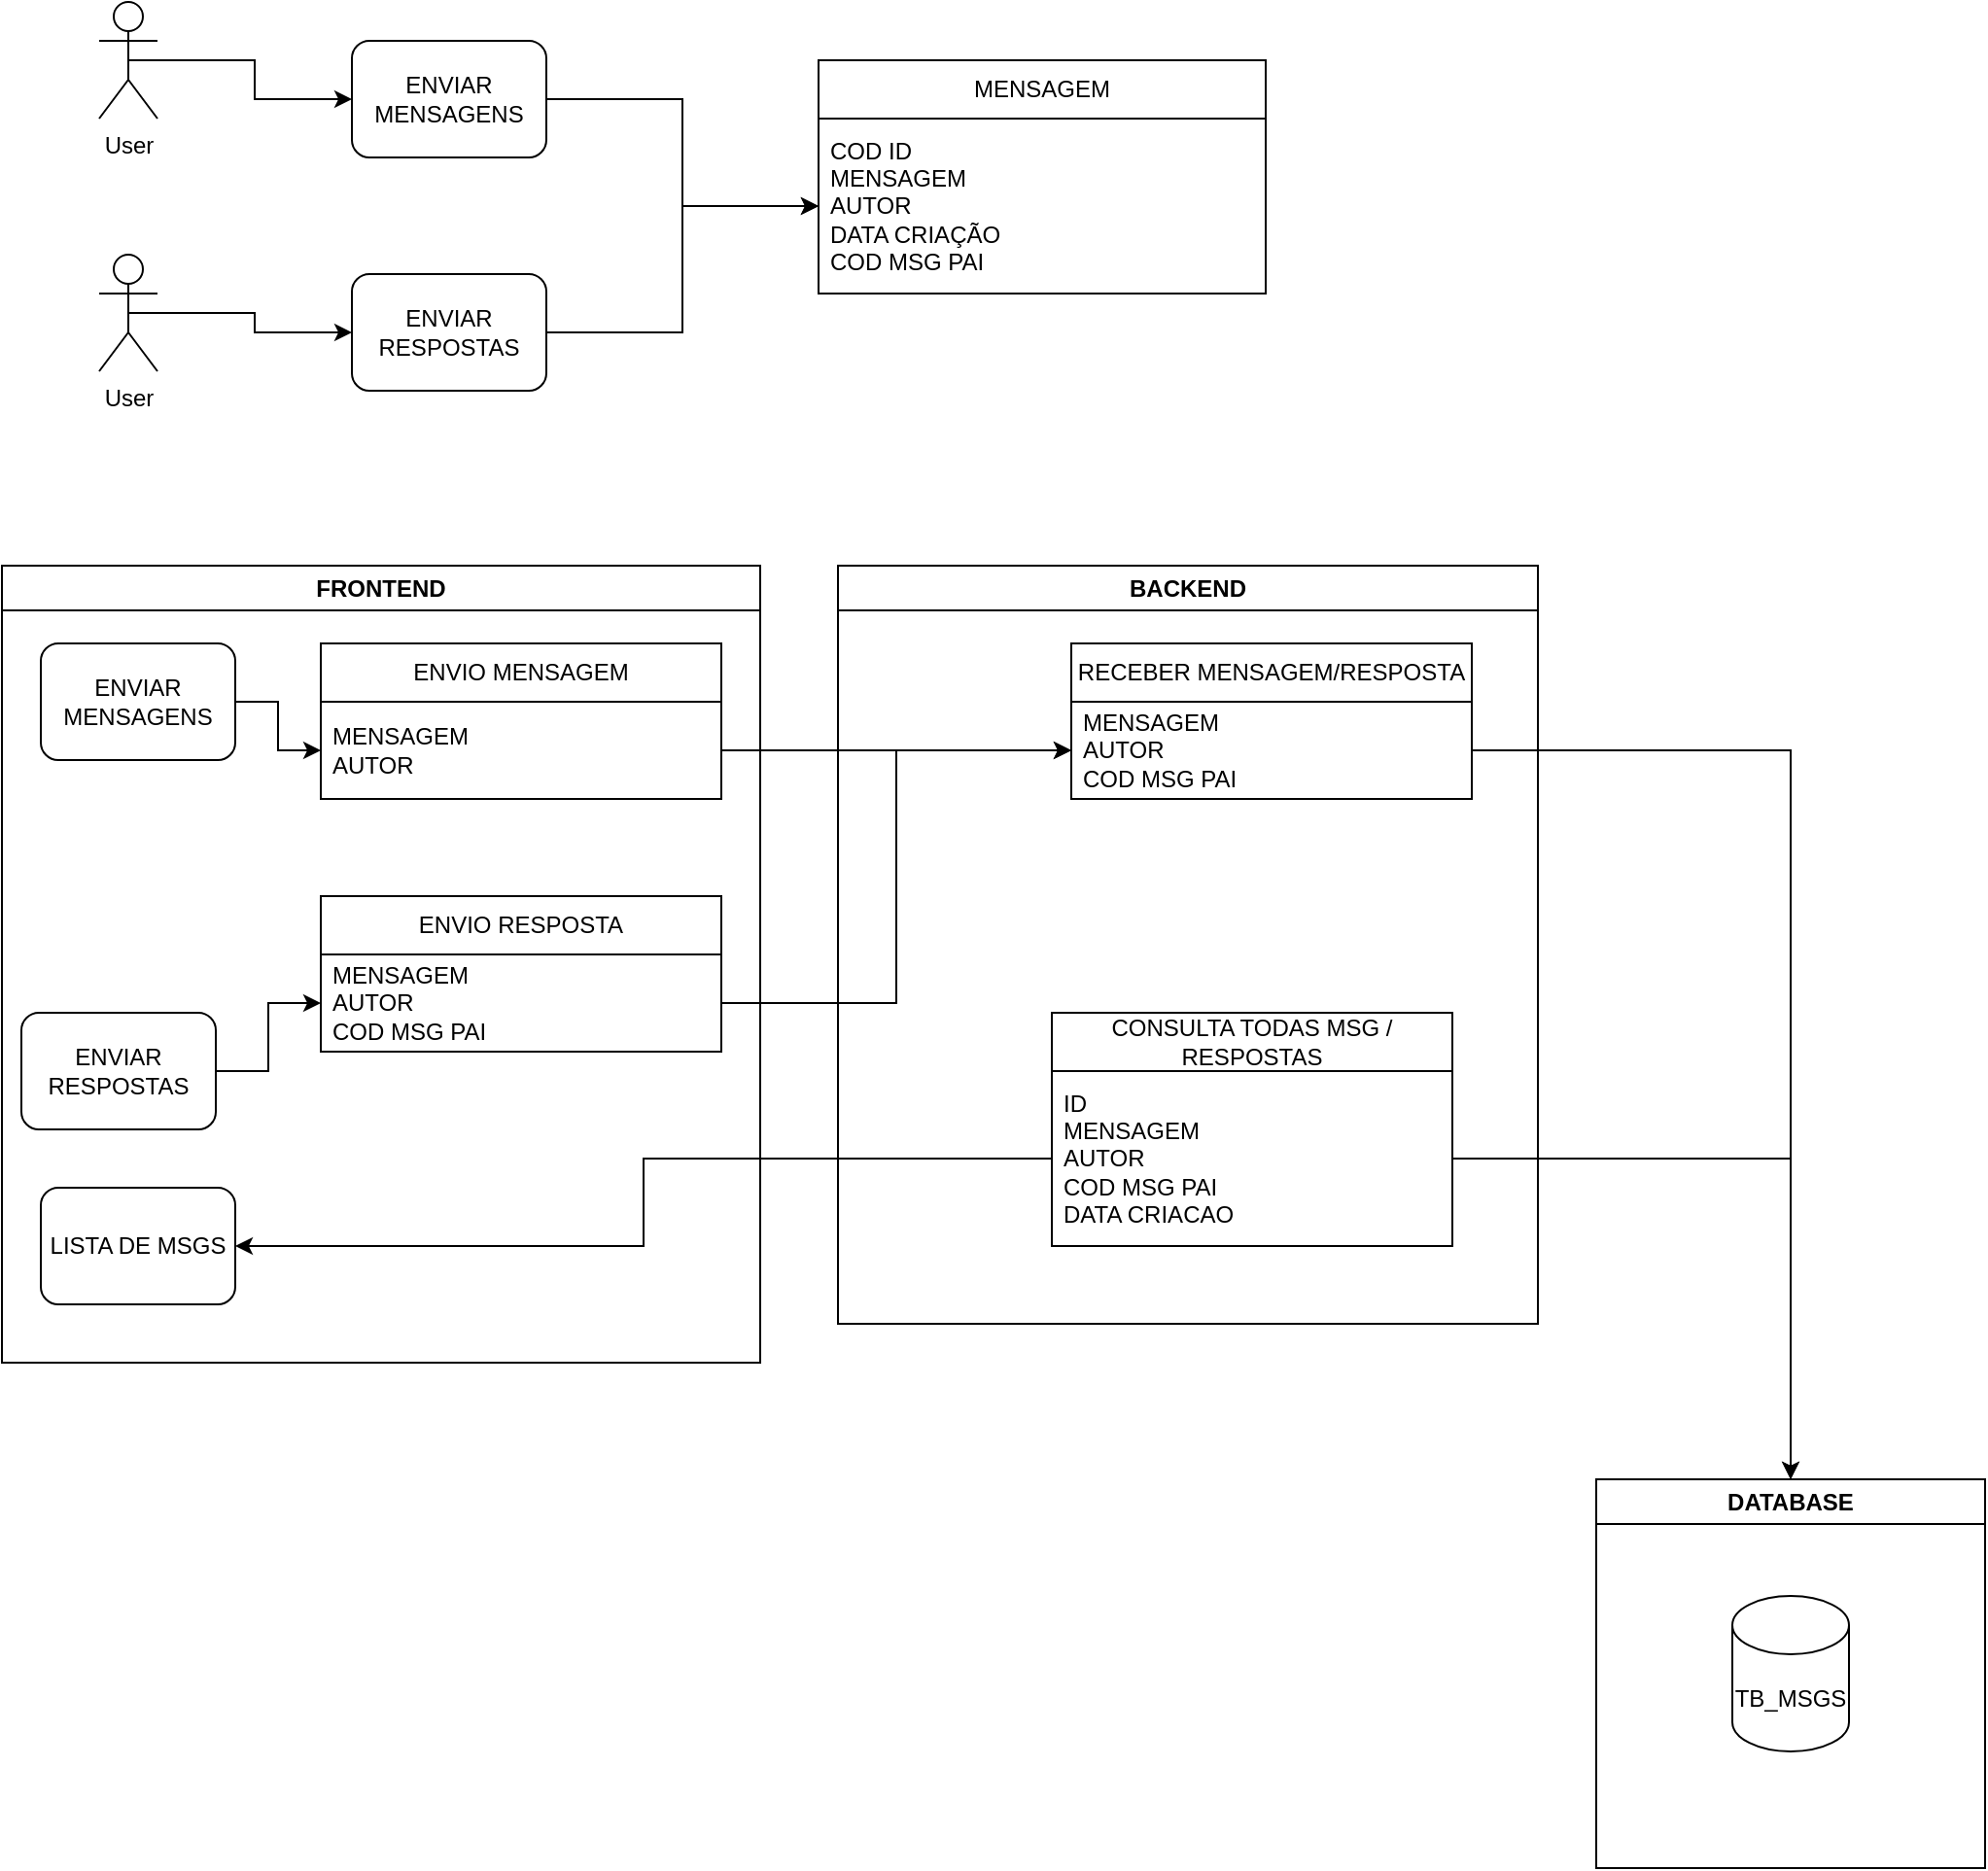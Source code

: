 <mxfile version="21.6.5" type="device">
  <diagram name="Página-1" id="3Lz5gJvFDrXr6PqPEp0e">
    <mxGraphModel dx="1659" dy="658" grid="1" gridSize="10" guides="1" tooltips="1" connect="1" arrows="1" fold="1" page="1" pageScale="1" pageWidth="827" pageHeight="1169" math="0" shadow="0">
      <root>
        <mxCell id="0" />
        <mxCell id="1" parent="0" />
        <mxCell id="-hvYWN7xrkJDmhxof469-4" style="edgeStyle=orthogonalEdgeStyle;rounded=0;orthogonalLoop=1;jettySize=auto;html=1;exitX=0.5;exitY=0.5;exitDx=0;exitDy=0;exitPerimeter=0;entryX=0;entryY=0.5;entryDx=0;entryDy=0;" edge="1" parent="1" source="-hvYWN7xrkJDmhxof469-1" target="-hvYWN7xrkJDmhxof469-2">
          <mxGeometry relative="1" as="geometry" />
        </mxCell>
        <mxCell id="-hvYWN7xrkJDmhxof469-1" value="User&lt;br&gt;" style="shape=umlActor;verticalLabelPosition=bottom;verticalAlign=top;html=1;outlineConnect=0;" vertex="1" parent="1">
          <mxGeometry x="70" y="40" width="30" height="60" as="geometry" />
        </mxCell>
        <mxCell id="-hvYWN7xrkJDmhxof469-9" style="edgeStyle=orthogonalEdgeStyle;rounded=0;orthogonalLoop=1;jettySize=auto;html=1;exitX=1;exitY=0.5;exitDx=0;exitDy=0;entryX=0;entryY=0.5;entryDx=0;entryDy=0;" edge="1" parent="1" source="-hvYWN7xrkJDmhxof469-2" target="-hvYWN7xrkJDmhxof469-6">
          <mxGeometry relative="1" as="geometry" />
        </mxCell>
        <mxCell id="-hvYWN7xrkJDmhxof469-2" value="ENVIAR MENSAGENS" style="rounded=1;whiteSpace=wrap;html=1;" vertex="1" parent="1">
          <mxGeometry x="200" y="60" width="100" height="60" as="geometry" />
        </mxCell>
        <mxCell id="-hvYWN7xrkJDmhxof469-5" value="MENSAGEM" style="swimlane;fontStyle=0;childLayout=stackLayout;horizontal=1;startSize=30;horizontalStack=0;resizeParent=1;resizeParentMax=0;resizeLast=0;collapsible=1;marginBottom=0;whiteSpace=wrap;html=1;" vertex="1" parent="1">
          <mxGeometry x="440" y="70" width="230" height="120" as="geometry" />
        </mxCell>
        <mxCell id="-hvYWN7xrkJDmhxof469-6" value="COD ID&lt;br&gt;MENSAGEM&lt;br&gt;AUTOR&lt;br&gt;DATA CRIAÇÃO&lt;br&gt;COD MSG PAI" style="text;strokeColor=none;fillColor=none;align=left;verticalAlign=middle;spacingLeft=4;spacingRight=4;overflow=hidden;points=[[0,0.5],[1,0.5]];portConstraint=eastwest;rotatable=0;whiteSpace=wrap;html=1;" vertex="1" parent="-hvYWN7xrkJDmhxof469-5">
          <mxGeometry y="30" width="230" height="90" as="geometry" />
        </mxCell>
        <mxCell id="-hvYWN7xrkJDmhxof469-12" style="edgeStyle=orthogonalEdgeStyle;rounded=0;orthogonalLoop=1;jettySize=auto;html=1;exitX=0.5;exitY=0.5;exitDx=0;exitDy=0;exitPerimeter=0;entryX=0;entryY=0.5;entryDx=0;entryDy=0;" edge="1" parent="1" source="-hvYWN7xrkJDmhxof469-10" target="-hvYWN7xrkJDmhxof469-11">
          <mxGeometry relative="1" as="geometry" />
        </mxCell>
        <mxCell id="-hvYWN7xrkJDmhxof469-10" value="User&lt;br&gt;" style="shape=umlActor;verticalLabelPosition=bottom;verticalAlign=top;html=1;outlineConnect=0;" vertex="1" parent="1">
          <mxGeometry x="70" y="170" width="30" height="60" as="geometry" />
        </mxCell>
        <mxCell id="-hvYWN7xrkJDmhxof469-15" style="edgeStyle=orthogonalEdgeStyle;rounded=0;orthogonalLoop=1;jettySize=auto;html=1;exitX=1;exitY=0.5;exitDx=0;exitDy=0;entryX=0;entryY=0.5;entryDx=0;entryDy=0;" edge="1" parent="1" source="-hvYWN7xrkJDmhxof469-11" target="-hvYWN7xrkJDmhxof469-6">
          <mxGeometry relative="1" as="geometry" />
        </mxCell>
        <mxCell id="-hvYWN7xrkJDmhxof469-11" value="ENVIAR RESPOSTAS" style="rounded=1;whiteSpace=wrap;html=1;" vertex="1" parent="1">
          <mxGeometry x="200" y="180" width="100" height="60" as="geometry" />
        </mxCell>
        <mxCell id="-hvYWN7xrkJDmhxof469-16" value="FRONTEND" style="swimlane;whiteSpace=wrap;html=1;" vertex="1" parent="1">
          <mxGeometry x="20" y="330" width="390" height="410" as="geometry" />
        </mxCell>
        <mxCell id="-hvYWN7xrkJDmhxof469-26" style="edgeStyle=orthogonalEdgeStyle;rounded=0;orthogonalLoop=1;jettySize=auto;html=1;exitX=1;exitY=0.5;exitDx=0;exitDy=0;entryX=0;entryY=0.5;entryDx=0;entryDy=0;" edge="1" parent="-hvYWN7xrkJDmhxof469-16" source="-hvYWN7xrkJDmhxof469-19" target="-hvYWN7xrkJDmhxof469-22">
          <mxGeometry relative="1" as="geometry" />
        </mxCell>
        <mxCell id="-hvYWN7xrkJDmhxof469-19" value="ENVIAR MENSAGENS" style="rounded=1;whiteSpace=wrap;html=1;" vertex="1" parent="-hvYWN7xrkJDmhxof469-16">
          <mxGeometry x="20" y="40" width="100" height="60" as="geometry" />
        </mxCell>
        <mxCell id="-hvYWN7xrkJDmhxof469-25" style="edgeStyle=orthogonalEdgeStyle;rounded=0;orthogonalLoop=1;jettySize=auto;html=1;exitX=1;exitY=0.5;exitDx=0;exitDy=0;entryX=0;entryY=0.5;entryDx=0;entryDy=0;" edge="1" parent="-hvYWN7xrkJDmhxof469-16" source="-hvYWN7xrkJDmhxof469-20" target="-hvYWN7xrkJDmhxof469-24">
          <mxGeometry relative="1" as="geometry" />
        </mxCell>
        <mxCell id="-hvYWN7xrkJDmhxof469-20" value="ENVIAR RESPOSTAS" style="rounded=1;whiteSpace=wrap;html=1;" vertex="1" parent="-hvYWN7xrkJDmhxof469-16">
          <mxGeometry x="10" y="230" width="100" height="60" as="geometry" />
        </mxCell>
        <mxCell id="-hvYWN7xrkJDmhxof469-21" value="ENVIO MENSAGEM" style="swimlane;fontStyle=0;childLayout=stackLayout;horizontal=1;startSize=30;horizontalStack=0;resizeParent=1;resizeParentMax=0;resizeLast=0;collapsible=1;marginBottom=0;whiteSpace=wrap;html=1;" vertex="1" parent="-hvYWN7xrkJDmhxof469-16">
          <mxGeometry x="164" y="40" width="206" height="80" as="geometry" />
        </mxCell>
        <mxCell id="-hvYWN7xrkJDmhxof469-22" value="MENSAGEM&lt;br&gt;AUTOR" style="text;strokeColor=none;fillColor=none;align=left;verticalAlign=middle;spacingLeft=4;spacingRight=4;overflow=hidden;points=[[0,0.5],[1,0.5]];portConstraint=eastwest;rotatable=0;whiteSpace=wrap;html=1;" vertex="1" parent="-hvYWN7xrkJDmhxof469-21">
          <mxGeometry y="30" width="206" height="50" as="geometry" />
        </mxCell>
        <mxCell id="-hvYWN7xrkJDmhxof469-23" value="ENVIO RESPOSTA" style="swimlane;fontStyle=0;childLayout=stackLayout;horizontal=1;startSize=30;horizontalStack=0;resizeParent=1;resizeParentMax=0;resizeLast=0;collapsible=1;marginBottom=0;whiteSpace=wrap;html=1;" vertex="1" parent="-hvYWN7xrkJDmhxof469-16">
          <mxGeometry x="164" y="170" width="206" height="80" as="geometry" />
        </mxCell>
        <mxCell id="-hvYWN7xrkJDmhxof469-24" value="MENSAGEM&lt;br&gt;AUTOR&lt;br&gt;COD MSG PAI" style="text;strokeColor=none;fillColor=none;align=left;verticalAlign=middle;spacingLeft=4;spacingRight=4;overflow=hidden;points=[[0,0.5],[1,0.5]];portConstraint=eastwest;rotatable=0;whiteSpace=wrap;html=1;" vertex="1" parent="-hvYWN7xrkJDmhxof469-23">
          <mxGeometry y="30" width="206" height="50" as="geometry" />
        </mxCell>
        <mxCell id="-hvYWN7xrkJDmhxof469-33" value="LISTA DE MSGS" style="rounded=1;whiteSpace=wrap;html=1;" vertex="1" parent="-hvYWN7xrkJDmhxof469-16">
          <mxGeometry x="20" y="320" width="100" height="60" as="geometry" />
        </mxCell>
        <mxCell id="-hvYWN7xrkJDmhxof469-17" value="BACKEND" style="swimlane;whiteSpace=wrap;html=1;" vertex="1" parent="1">
          <mxGeometry x="450" y="330" width="360" height="390" as="geometry" />
        </mxCell>
        <mxCell id="-hvYWN7xrkJDmhxof469-27" value="RECEBER MENSAGEM/RESPOSTA" style="swimlane;fontStyle=0;childLayout=stackLayout;horizontal=1;startSize=30;horizontalStack=0;resizeParent=1;resizeParentMax=0;resizeLast=0;collapsible=1;marginBottom=0;whiteSpace=wrap;html=1;" vertex="1" parent="-hvYWN7xrkJDmhxof469-17">
          <mxGeometry x="120" y="40" width="206" height="80" as="geometry" />
        </mxCell>
        <mxCell id="-hvYWN7xrkJDmhxof469-28" value="MENSAGEM&lt;br&gt;AUTOR&lt;br&gt;COD MSG PAI" style="text;strokeColor=none;fillColor=none;align=left;verticalAlign=middle;spacingLeft=4;spacingRight=4;overflow=hidden;points=[[0,0.5],[1,0.5]];portConstraint=eastwest;rotatable=0;whiteSpace=wrap;html=1;" vertex="1" parent="-hvYWN7xrkJDmhxof469-27">
          <mxGeometry y="30" width="206" height="50" as="geometry" />
        </mxCell>
        <mxCell id="-hvYWN7xrkJDmhxof469-31" value="CONSULTA TODAS MSG / RESPOSTAS" style="swimlane;fontStyle=0;childLayout=stackLayout;horizontal=1;startSize=30;horizontalStack=0;resizeParent=1;resizeParentMax=0;resizeLast=0;collapsible=1;marginBottom=0;whiteSpace=wrap;html=1;" vertex="1" parent="-hvYWN7xrkJDmhxof469-17">
          <mxGeometry x="110" y="230" width="206" height="120" as="geometry" />
        </mxCell>
        <mxCell id="-hvYWN7xrkJDmhxof469-32" value="ID&lt;br&gt;MENSAGEM&lt;br&gt;AUTOR&lt;br&gt;COD MSG PAI&lt;br&gt;DATA CRIACAO" style="text;strokeColor=none;fillColor=none;align=left;verticalAlign=middle;spacingLeft=4;spacingRight=4;overflow=hidden;points=[[0,0.5],[1,0.5]];portConstraint=eastwest;rotatable=0;whiteSpace=wrap;html=1;" vertex="1" parent="-hvYWN7xrkJDmhxof469-31">
          <mxGeometry y="30" width="206" height="90" as="geometry" />
        </mxCell>
        <mxCell id="-hvYWN7xrkJDmhxof469-18" value="DATABASE" style="swimlane;whiteSpace=wrap;html=1;" vertex="1" parent="1">
          <mxGeometry x="840" y="800" width="200" height="200" as="geometry" />
        </mxCell>
        <mxCell id="-hvYWN7xrkJDmhxof469-35" value="TB_MSGS" style="shape=cylinder3;whiteSpace=wrap;html=1;boundedLbl=1;backgroundOutline=1;size=15;" vertex="1" parent="-hvYWN7xrkJDmhxof469-18">
          <mxGeometry x="70" y="60" width="60" height="80" as="geometry" />
        </mxCell>
        <mxCell id="-hvYWN7xrkJDmhxof469-29" style="edgeStyle=orthogonalEdgeStyle;rounded=0;orthogonalLoop=1;jettySize=auto;html=1;exitX=1;exitY=0.5;exitDx=0;exitDy=0;entryX=0;entryY=0.5;entryDx=0;entryDy=0;" edge="1" parent="1" source="-hvYWN7xrkJDmhxof469-22" target="-hvYWN7xrkJDmhxof469-28">
          <mxGeometry relative="1" as="geometry" />
        </mxCell>
        <mxCell id="-hvYWN7xrkJDmhxof469-30" style="edgeStyle=orthogonalEdgeStyle;rounded=0;orthogonalLoop=1;jettySize=auto;html=1;exitX=1;exitY=0.5;exitDx=0;exitDy=0;entryX=0;entryY=0.5;entryDx=0;entryDy=0;" edge="1" parent="1" source="-hvYWN7xrkJDmhxof469-24" target="-hvYWN7xrkJDmhxof469-28">
          <mxGeometry relative="1" as="geometry">
            <mxPoint x="570" y="430" as="targetPoint" />
          </mxGeometry>
        </mxCell>
        <mxCell id="-hvYWN7xrkJDmhxof469-34" style="edgeStyle=orthogonalEdgeStyle;rounded=0;orthogonalLoop=1;jettySize=auto;html=1;exitX=0;exitY=0.5;exitDx=0;exitDy=0;entryX=1;entryY=0.5;entryDx=0;entryDy=0;" edge="1" parent="1" source="-hvYWN7xrkJDmhxof469-32" target="-hvYWN7xrkJDmhxof469-33">
          <mxGeometry relative="1" as="geometry" />
        </mxCell>
        <mxCell id="-hvYWN7xrkJDmhxof469-36" style="edgeStyle=orthogonalEdgeStyle;rounded=0;orthogonalLoop=1;jettySize=auto;html=1;exitX=1;exitY=0.5;exitDx=0;exitDy=0;entryX=0.5;entryY=0;entryDx=0;entryDy=0;" edge="1" parent="1" source="-hvYWN7xrkJDmhxof469-28" target="-hvYWN7xrkJDmhxof469-18">
          <mxGeometry relative="1" as="geometry" />
        </mxCell>
        <mxCell id="-hvYWN7xrkJDmhxof469-37" style="edgeStyle=orthogonalEdgeStyle;rounded=0;orthogonalLoop=1;jettySize=auto;html=1;exitX=1;exitY=0.5;exitDx=0;exitDy=0;" edge="1" parent="1" source="-hvYWN7xrkJDmhxof469-32" target="-hvYWN7xrkJDmhxof469-18">
          <mxGeometry relative="1" as="geometry" />
        </mxCell>
      </root>
    </mxGraphModel>
  </diagram>
</mxfile>
